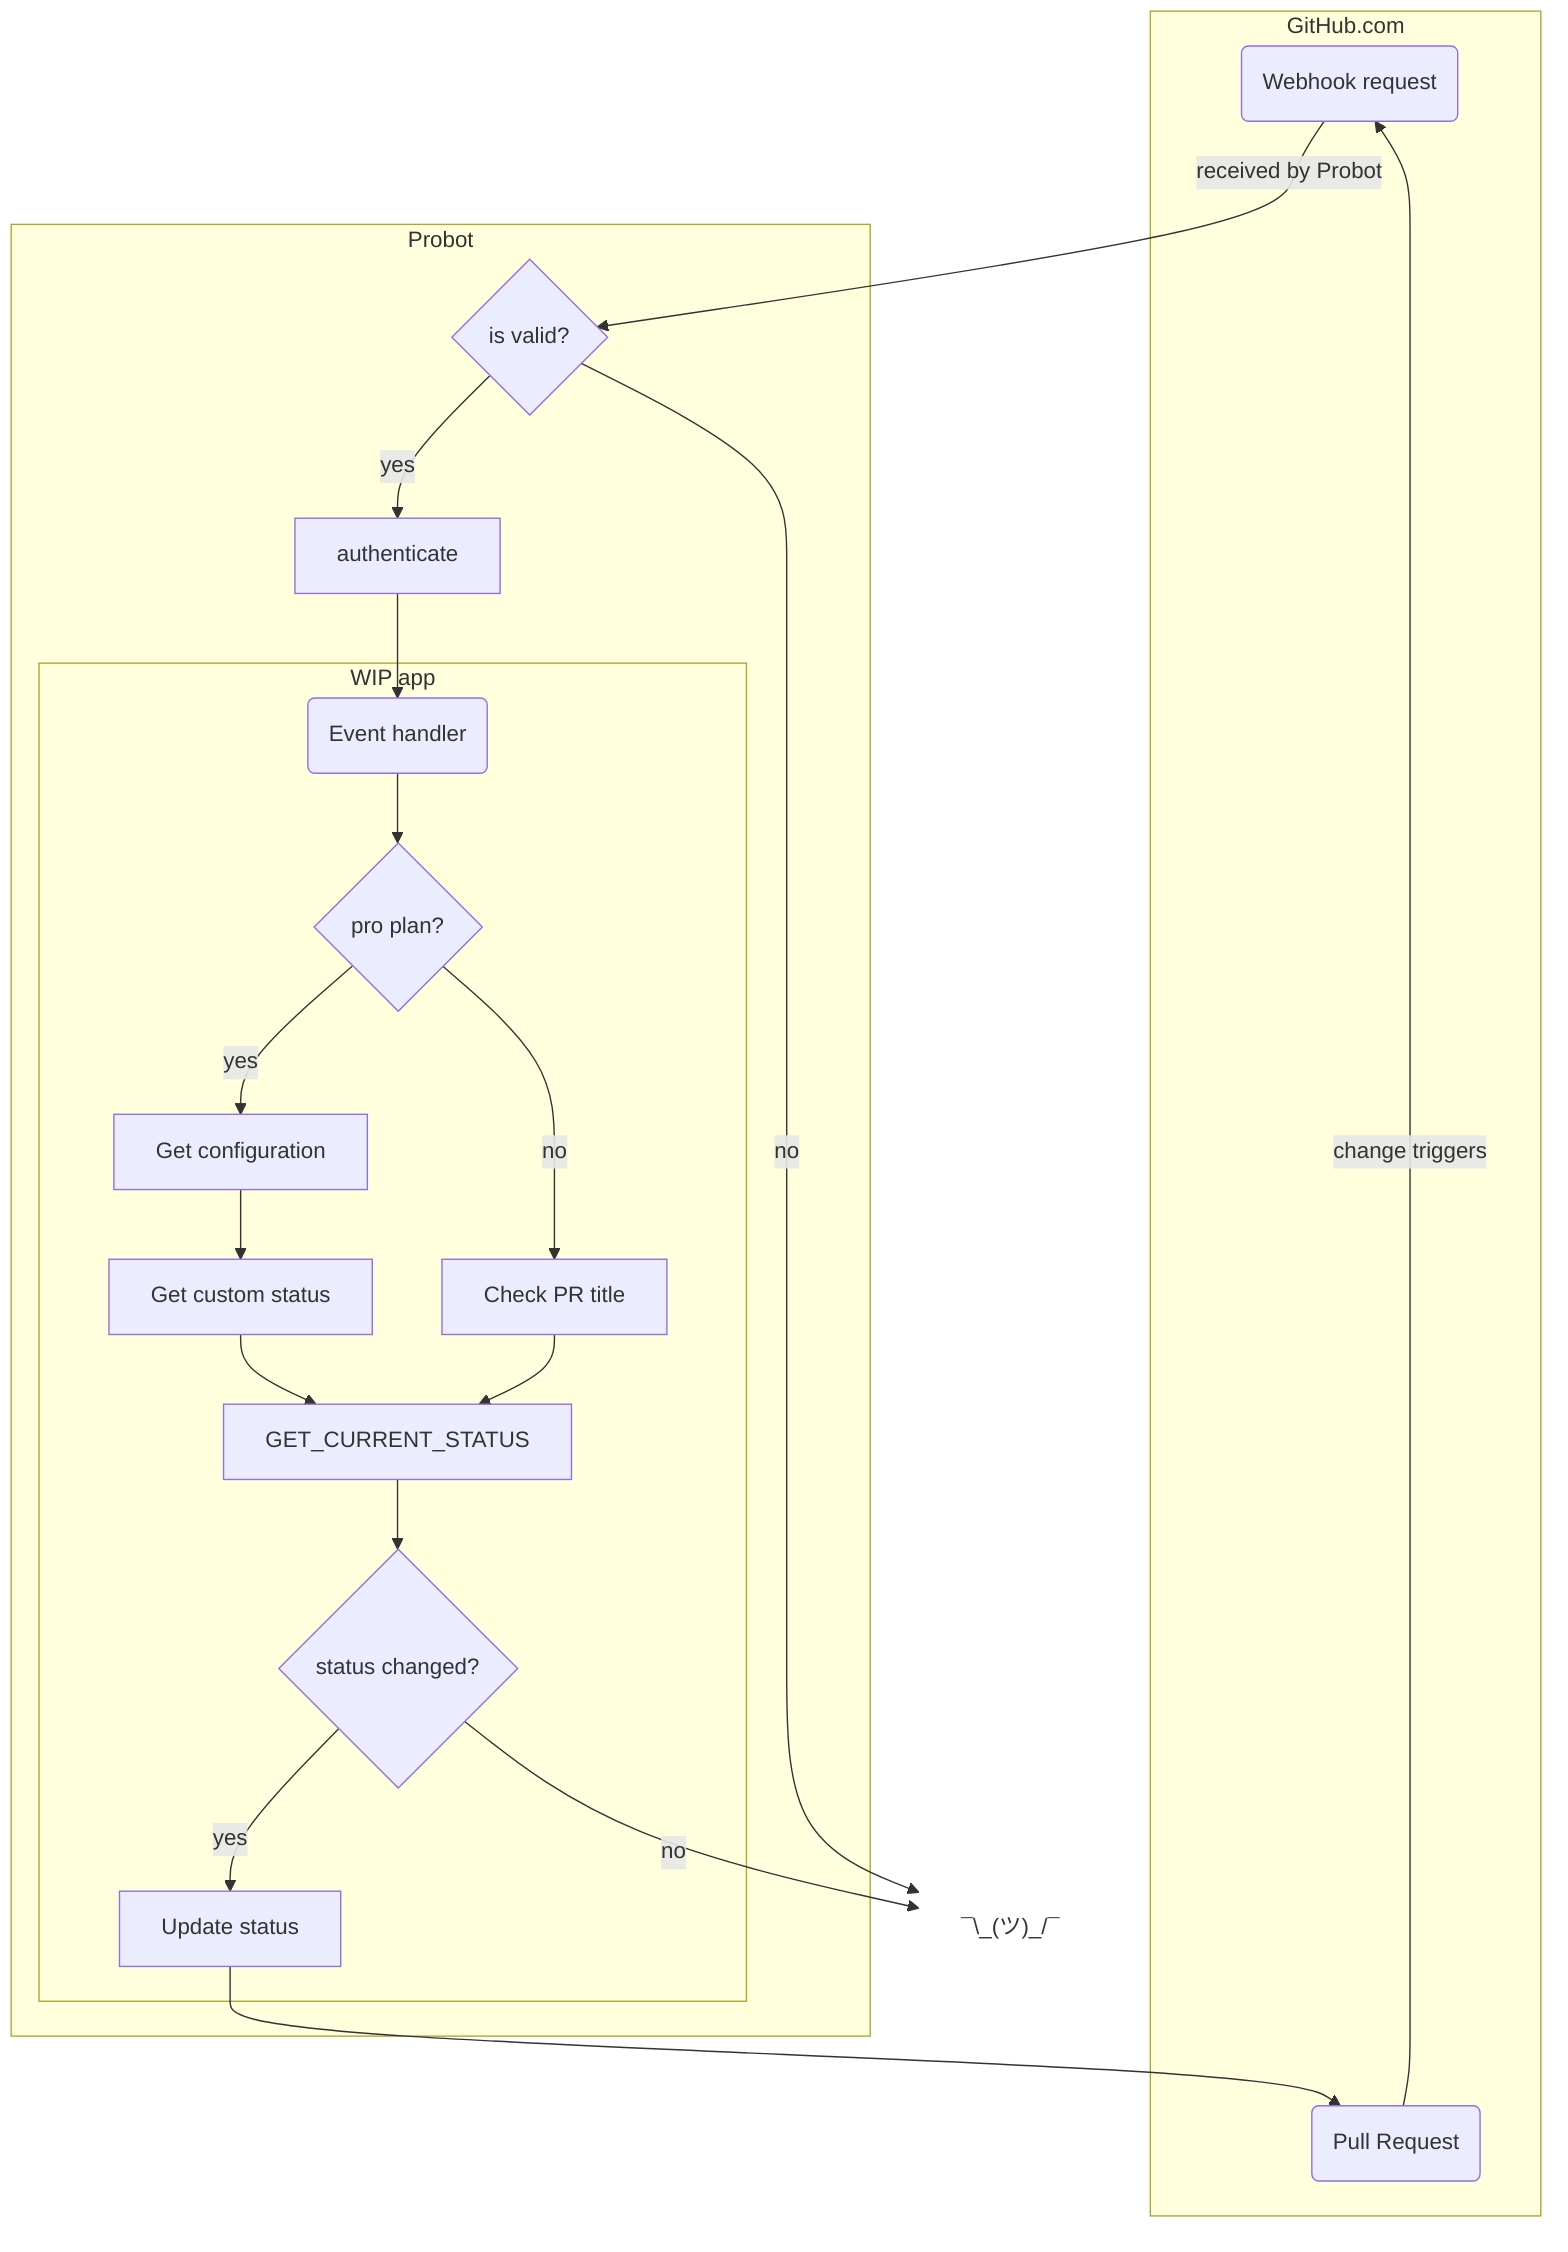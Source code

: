 graph TB
  REQUEST(Webhook request) -- received by Probot --> IS_VALID{is valid?}

  subgraph Probot
    IS_VALID -- yes --> GET_AUTHENTICATION[authenticate]
    GET_AUTHENTICATION --> EVENT_HANDLER(Event handler)

    subgraph WIP app
      EVENT_HANDLER --> IS_PRO_PLAN{pro plan?}
      IS_PRO_PLAN -- no --> CHECK_TITLE[Check PR title]
      IS_PRO_PLAN -- yes --> GET_CONFIG[Get configuration]
      GET_CONFIG --> GET_CUSTOM_STATUS[Get custom status]
      GET_CUSTOM_STATUS --> GET_CURRENT_STATUS
      CHECK_TITLE --> GET_CURRENT_STATUS
      GET_CURRENT_STATUS -->HAS_STATUS_CHANGE{status changed?}
      HAS_STATUS_CHANGE -- yes --> US[Update status]
    end
  end

  subgraph GitHub.com
    PR(Pull Request) -- change triggers --> REQUEST
  end

  IS_VALID -- no --> DONE
  HAS_STATUS_CHANGE -- no --> DONE
  US --> PR
  DONE["¯\_(ツ)_/¯"]

style DONE fill:#FFF,stroke-width:0